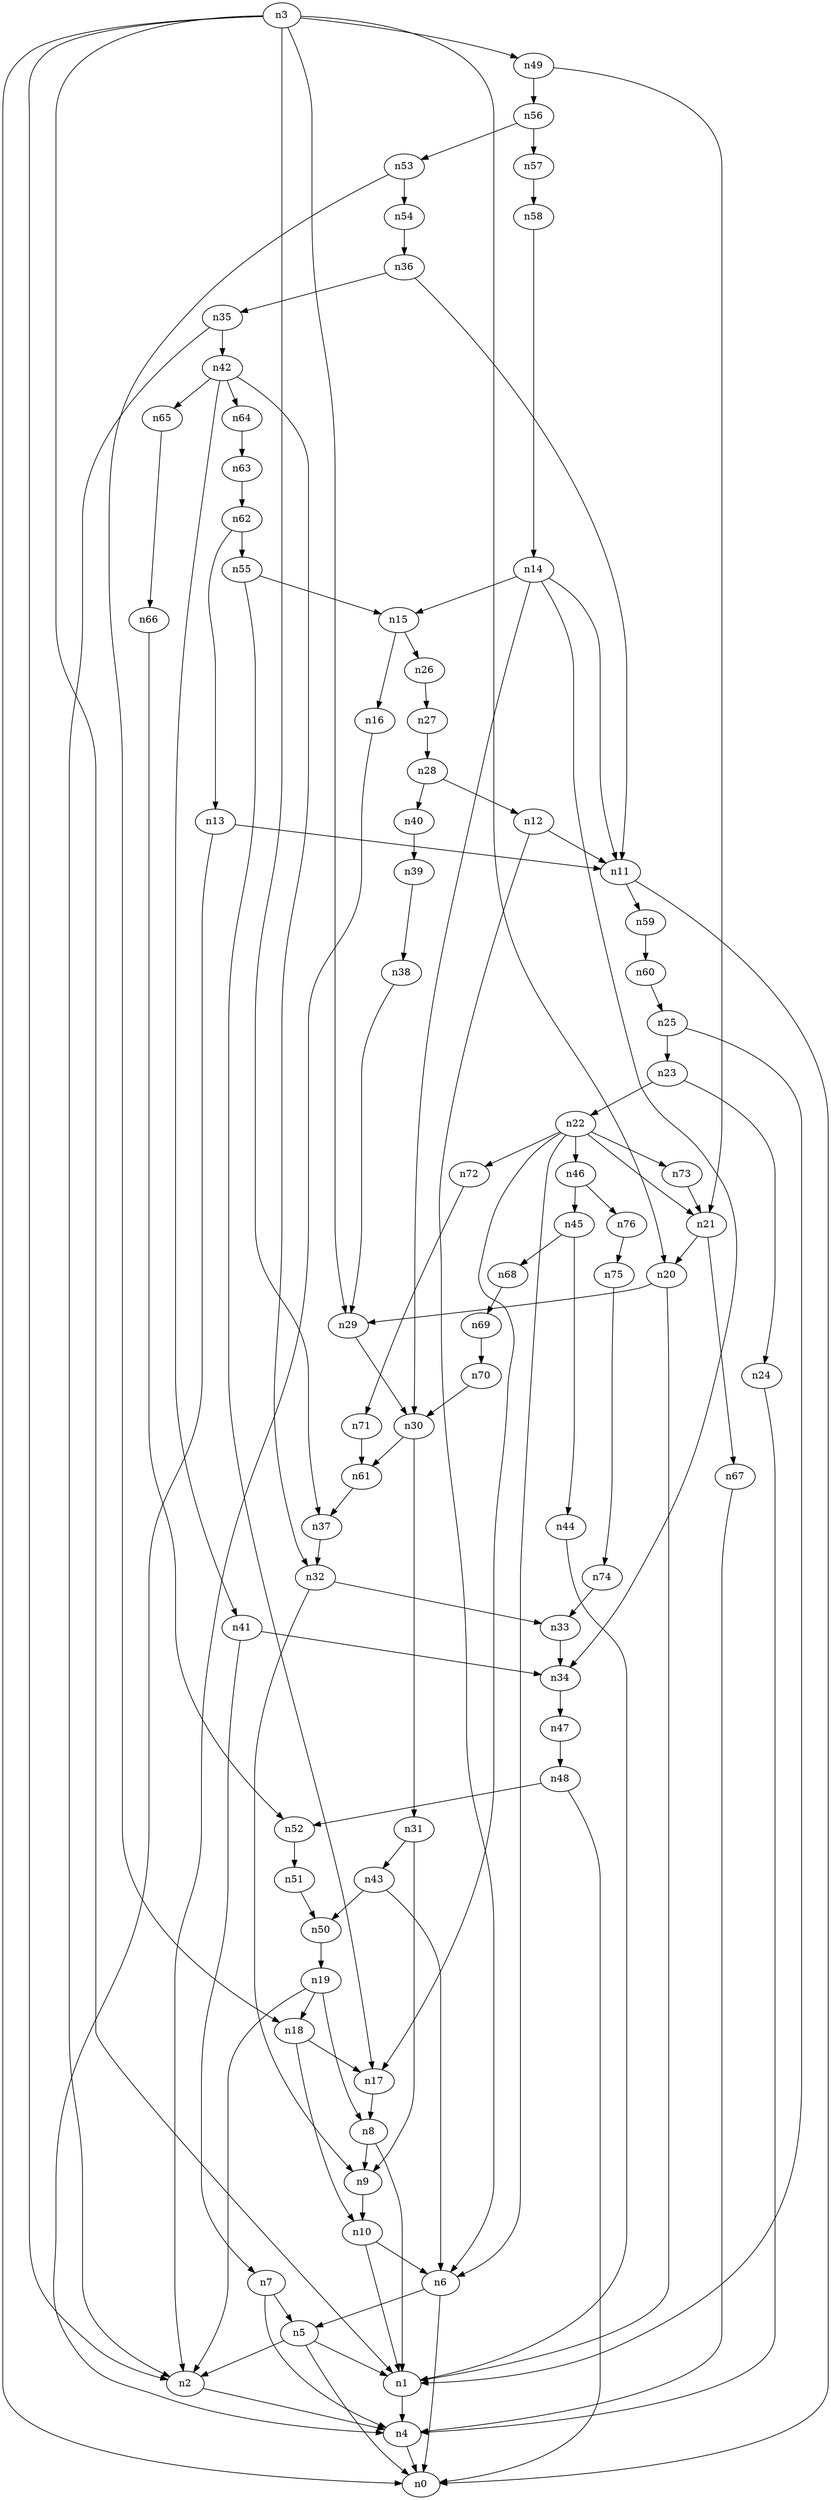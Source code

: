 digraph G {
	n1 -> n4	 [_graphml_id=e4];
	n2 -> n4	 [_graphml_id=e7];
	n3 -> n0	 [_graphml_id=e0];
	n3 -> n1	 [_graphml_id=e3];
	n3 -> n2	 [_graphml_id=e6];
	n3 -> n20	 [_graphml_id=e101];
	n3 -> n29	 [_graphml_id=e47];
	n3 -> n37	 [_graphml_id=e59];
	n3 -> n49	 [_graphml_id=e79];
	n4 -> n0	 [_graphml_id=e1];
	n5 -> n0	 [_graphml_id=e2];
	n5 -> n1	 [_graphml_id=e5];
	n5 -> n2	 [_graphml_id=e8];
	n6 -> n0	 [_graphml_id=e10];
	n6 -> n5	 [_graphml_id=e9];
	n7 -> n4	 [_graphml_id=e12];
	n7 -> n5	 [_graphml_id=e11];
	n8 -> n1	 [_graphml_id=e13];
	n8 -> n9	 [_graphml_id=e14];
	n9 -> n10	 [_graphml_id=e15];
	n10 -> n1	 [_graphml_id=e22];
	n10 -> n6	 [_graphml_id=e16];
	n11 -> n0	 [_graphml_id=e17];
	n11 -> n59	 [_graphml_id=e96];
	n12 -> n6	 [_graphml_id=e19];
	n12 -> n11	 [_graphml_id=e18];
	n13 -> n4	 [_graphml_id=e21];
	n13 -> n11	 [_graphml_id=e20];
	n14 -> n11	 [_graphml_id=e23];
	n14 -> n15	 [_graphml_id=e24];
	n14 -> n30	 [_graphml_id=e49];
	n14 -> n34	 [_graphml_id=e55];
	n15 -> n16	 [_graphml_id=e25];
	n15 -> n26	 [_graphml_id=e43];
	n16 -> n2	 [_graphml_id=e26];
	n17 -> n8	 [_graphml_id=e27];
	n18 -> n10	 [_graphml_id=e29];
	n18 -> n17	 [_graphml_id=e28];
	n19 -> n2	 [_graphml_id=e30];
	n19 -> n8	 [_graphml_id=e31];
	n19 -> n18	 [_graphml_id=e32];
	n20 -> n1	 [_graphml_id=e33];
	n20 -> n29	 [_graphml_id=e61];
	n21 -> n20	 [_graphml_id=e34];
	n21 -> n67	 [_graphml_id=e110];
	n22 -> n6	 [_graphml_id=e36];
	n22 -> n17	 [_graphml_id=e42];
	n22 -> n21	 [_graphml_id=e35];
	n22 -> n46	 [_graphml_id=e75];
	n22 -> n72	 [_graphml_id=e118];
	n22 -> n73	 [_graphml_id=e120];
	n23 -> n22	 [_graphml_id=e37];
	n23 -> n24	 [_graphml_id=e38];
	n24 -> n4	 [_graphml_id=e39];
	n25 -> n1	 [_graphml_id=e41];
	n25 -> n23	 [_graphml_id=e40];
	n26 -> n27	 [_graphml_id=e44];
	n27 -> n28	 [_graphml_id=e45];
	n28 -> n12	 [_graphml_id=e46];
	n28 -> n40	 [_graphml_id=e65];
	n29 -> n30	 [_graphml_id=e48];
	n30 -> n31	 [_graphml_id=e50];
	n30 -> n61	 [_graphml_id=e100];
	n31 -> n9	 [_graphml_id=e51];
	n31 -> n43	 [_graphml_id=e69];
	n32 -> n9	 [_graphml_id=e52];
	n32 -> n33	 [_graphml_id=e53];
	n33 -> n34	 [_graphml_id=e54];
	n34 -> n47	 [_graphml_id=e76];
	n35 -> n2	 [_graphml_id=e56];
	n35 -> n42	 [_graphml_id=e71];
	n36 -> n11	 [_graphml_id=e58];
	n36 -> n35	 [_graphml_id=e57];
	n37 -> n32	 [_graphml_id=e60];
	n38 -> n29	 [_graphml_id=e62];
	n39 -> n38	 [_graphml_id=e63];
	n40 -> n39	 [_graphml_id=e64];
	n41 -> n7	 [_graphml_id=e66];
	n41 -> n34	 [_graphml_id=e81];
	n42 -> n32	 [_graphml_id=e68];
	n42 -> n41	 [_graphml_id=e67];
	n42 -> n64	 [_graphml_id=e105];
	n42 -> n65	 [_graphml_id=e106];
	n43 -> n6	 [_graphml_id=e70];
	n43 -> n50	 [_graphml_id=e91];
	n44 -> n1	 [_graphml_id=e72];
	n45 -> n44	 [_graphml_id=e73];
	n45 -> n68	 [_graphml_id=e112];
	n46 -> n45	 [_graphml_id=e74];
	n46 -> n76	 [_graphml_id=e125];
	n47 -> n48	 [_graphml_id=e77];
	n48 -> n0	 [_graphml_id=e78];
	n48 -> n52	 [_graphml_id=e85];
	n49 -> n21	 [_graphml_id=e80];
	n49 -> n56	 [_graphml_id=e92];
	n50 -> n19	 [_graphml_id=e82];
	n51 -> n50	 [_graphml_id=e83];
	n52 -> n51	 [_graphml_id=e84];
	n53 -> n18	 [_graphml_id=e86];
	n53 -> n54	 [_graphml_id=e87];
	n54 -> n36	 [_graphml_id=e88];
	n55 -> n15	 [_graphml_id=e89];
	n55 -> n17	 [_graphml_id=e90];
	n56 -> n53	 [_graphml_id=e121];
	n56 -> n57	 [_graphml_id=e93];
	n57 -> n58	 [_graphml_id=e94];
	n58 -> n14	 [_graphml_id=e95];
	n59 -> n60	 [_graphml_id=e97];
	n60 -> n25	 [_graphml_id=e98];
	n61 -> n37	 [_graphml_id=e99];
	n62 -> n13	 [_graphml_id=e102];
	n62 -> n55	 [_graphml_id=e111];
	n63 -> n62	 [_graphml_id=e103];
	n64 -> n63	 [_graphml_id=e104];
	n65 -> n66	 [_graphml_id=e107];
	n66 -> n52	 [_graphml_id=e108];
	n67 -> n4	 [_graphml_id=e109];
	n68 -> n69	 [_graphml_id=e113];
	n69 -> n70	 [_graphml_id=e114];
	n70 -> n30	 [_graphml_id=e115];
	n71 -> n61	 [_graphml_id=e116];
	n72 -> n71	 [_graphml_id=e117];
	n73 -> n21	 [_graphml_id=e119];
	n74 -> n33	 [_graphml_id=e122];
	n75 -> n74	 [_graphml_id=e123];
	n76 -> n75	 [_graphml_id=e124];
}
